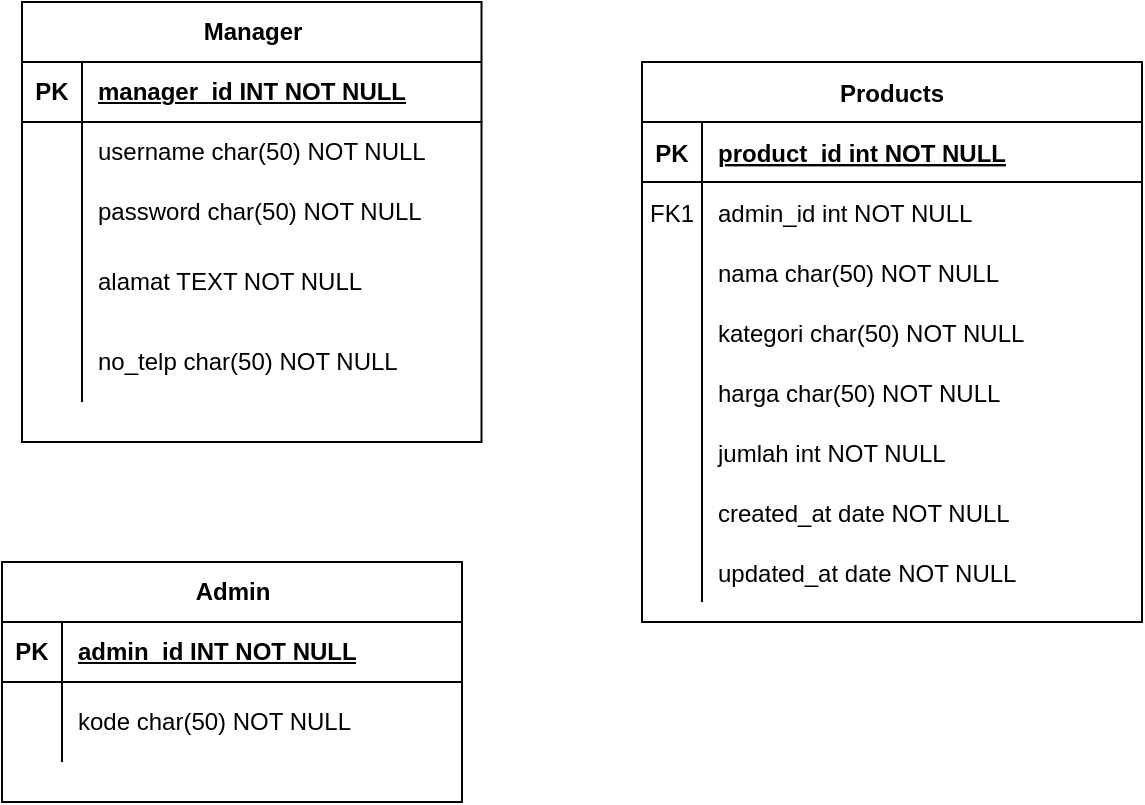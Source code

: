 <mxfile version="21.6.8" type="github">
  <diagram name="Page-1" id="DwZ2hVbEYJ-z6M0PyHZr">
    <mxGraphModel dx="886" dy="508" grid="1" gridSize="10" guides="1" tooltips="1" connect="1" arrows="1" fold="1" page="1" pageScale="1" pageWidth="850" pageHeight="1100" math="0" shadow="0">
      <root>
        <mxCell id="0" />
        <mxCell id="1" parent="0" />
        <mxCell id="pCdlJXHmo16XEO6BSeH--1" value="Products" style="shape=table;startSize=30;container=1;collapsible=1;childLayout=tableLayout;fixedRows=1;rowLines=0;fontStyle=1;align=center;resizeLast=1;" vertex="1" parent="1">
          <mxGeometry x="420" y="230" width="250" height="280" as="geometry" />
        </mxCell>
        <mxCell id="pCdlJXHmo16XEO6BSeH--2" value="" style="shape=partialRectangle;collapsible=0;dropTarget=0;pointerEvents=0;fillColor=none;points=[[0,0.5],[1,0.5]];portConstraint=eastwest;top=0;left=0;right=0;bottom=1;" vertex="1" parent="pCdlJXHmo16XEO6BSeH--1">
          <mxGeometry y="30" width="250" height="30" as="geometry" />
        </mxCell>
        <mxCell id="pCdlJXHmo16XEO6BSeH--3" value="PK" style="shape=partialRectangle;overflow=hidden;connectable=0;fillColor=none;top=0;left=0;bottom=0;right=0;fontStyle=1;" vertex="1" parent="pCdlJXHmo16XEO6BSeH--2">
          <mxGeometry width="30" height="30" as="geometry">
            <mxRectangle width="30" height="30" as="alternateBounds" />
          </mxGeometry>
        </mxCell>
        <mxCell id="pCdlJXHmo16XEO6BSeH--4" value="product_id int NOT NULL " style="shape=partialRectangle;overflow=hidden;connectable=0;fillColor=none;top=0;left=0;bottom=0;right=0;align=left;spacingLeft=6;fontStyle=5;" vertex="1" parent="pCdlJXHmo16XEO6BSeH--2">
          <mxGeometry x="30" width="220" height="30" as="geometry">
            <mxRectangle width="220" height="30" as="alternateBounds" />
          </mxGeometry>
        </mxCell>
        <mxCell id="pCdlJXHmo16XEO6BSeH--5" value="" style="shape=partialRectangle;collapsible=0;dropTarget=0;pointerEvents=0;fillColor=none;points=[[0,0.5],[1,0.5]];portConstraint=eastwest;top=0;left=0;right=0;bottom=0;" vertex="1" parent="pCdlJXHmo16XEO6BSeH--1">
          <mxGeometry y="60" width="250" height="30" as="geometry" />
        </mxCell>
        <mxCell id="pCdlJXHmo16XEO6BSeH--6" value="FK1" style="shape=partialRectangle;overflow=hidden;connectable=0;fillColor=none;top=0;left=0;bottom=0;right=0;" vertex="1" parent="pCdlJXHmo16XEO6BSeH--5">
          <mxGeometry width="30" height="30" as="geometry">
            <mxRectangle width="30" height="30" as="alternateBounds" />
          </mxGeometry>
        </mxCell>
        <mxCell id="pCdlJXHmo16XEO6BSeH--7" value="admin_id int NOT NULL" style="shape=partialRectangle;overflow=hidden;connectable=0;fillColor=none;top=0;left=0;bottom=0;right=0;align=left;spacingLeft=6;" vertex="1" parent="pCdlJXHmo16XEO6BSeH--5">
          <mxGeometry x="30" width="220" height="30" as="geometry">
            <mxRectangle width="220" height="30" as="alternateBounds" />
          </mxGeometry>
        </mxCell>
        <mxCell id="pCdlJXHmo16XEO6BSeH--8" value="" style="shape=partialRectangle;collapsible=0;dropTarget=0;pointerEvents=0;fillColor=none;points=[[0,0.5],[1,0.5]];portConstraint=eastwest;top=0;left=0;right=0;bottom=0;" vertex="1" parent="pCdlJXHmo16XEO6BSeH--1">
          <mxGeometry y="90" width="250" height="30" as="geometry" />
        </mxCell>
        <mxCell id="pCdlJXHmo16XEO6BSeH--9" value="" style="shape=partialRectangle;overflow=hidden;connectable=0;fillColor=none;top=0;left=0;bottom=0;right=0;" vertex="1" parent="pCdlJXHmo16XEO6BSeH--8">
          <mxGeometry width="30" height="30" as="geometry">
            <mxRectangle width="30" height="30" as="alternateBounds" />
          </mxGeometry>
        </mxCell>
        <mxCell id="pCdlJXHmo16XEO6BSeH--10" value="nama char(50) NOT NULL" style="shape=partialRectangle;overflow=hidden;connectable=0;fillColor=none;top=0;left=0;bottom=0;right=0;align=left;spacingLeft=6;" vertex="1" parent="pCdlJXHmo16XEO6BSeH--8">
          <mxGeometry x="30" width="220" height="30" as="geometry">
            <mxRectangle width="220" height="30" as="alternateBounds" />
          </mxGeometry>
        </mxCell>
        <mxCell id="pCdlJXHmo16XEO6BSeH--11" value="" style="shape=partialRectangle;collapsible=0;dropTarget=0;pointerEvents=0;fillColor=none;points=[[0,0.5],[1,0.5]];portConstraint=eastwest;top=0;left=0;right=0;bottom=0;" vertex="1" parent="pCdlJXHmo16XEO6BSeH--1">
          <mxGeometry y="120" width="250" height="30" as="geometry" />
        </mxCell>
        <mxCell id="pCdlJXHmo16XEO6BSeH--12" value="" style="shape=partialRectangle;overflow=hidden;connectable=0;fillColor=none;top=0;left=0;bottom=0;right=0;" vertex="1" parent="pCdlJXHmo16XEO6BSeH--11">
          <mxGeometry width="30" height="30" as="geometry">
            <mxRectangle width="30" height="30" as="alternateBounds" />
          </mxGeometry>
        </mxCell>
        <mxCell id="pCdlJXHmo16XEO6BSeH--13" value="kategori char(50) NOT NULL" style="shape=partialRectangle;overflow=hidden;connectable=0;fillColor=none;top=0;left=0;bottom=0;right=0;align=left;spacingLeft=6;" vertex="1" parent="pCdlJXHmo16XEO6BSeH--11">
          <mxGeometry x="30" width="220" height="30" as="geometry">
            <mxRectangle width="220" height="30" as="alternateBounds" />
          </mxGeometry>
        </mxCell>
        <mxCell id="pCdlJXHmo16XEO6BSeH--14" value="" style="shape=partialRectangle;collapsible=0;dropTarget=0;pointerEvents=0;fillColor=none;points=[[0,0.5],[1,0.5]];portConstraint=eastwest;top=0;left=0;right=0;bottom=0;" vertex="1" parent="pCdlJXHmo16XEO6BSeH--1">
          <mxGeometry y="150" width="250" height="30" as="geometry" />
        </mxCell>
        <mxCell id="pCdlJXHmo16XEO6BSeH--15" value="" style="shape=partialRectangle;overflow=hidden;connectable=0;fillColor=none;top=0;left=0;bottom=0;right=0;" vertex="1" parent="pCdlJXHmo16XEO6BSeH--14">
          <mxGeometry width="30" height="30" as="geometry">
            <mxRectangle width="30" height="30" as="alternateBounds" />
          </mxGeometry>
        </mxCell>
        <mxCell id="pCdlJXHmo16XEO6BSeH--16" value="harga char(50) NOT NULL" style="shape=partialRectangle;overflow=hidden;connectable=0;fillColor=none;top=0;left=0;bottom=0;right=0;align=left;spacingLeft=6;" vertex="1" parent="pCdlJXHmo16XEO6BSeH--14">
          <mxGeometry x="30" width="220" height="30" as="geometry">
            <mxRectangle width="220" height="30" as="alternateBounds" />
          </mxGeometry>
        </mxCell>
        <mxCell id="pCdlJXHmo16XEO6BSeH--17" value="" style="shape=partialRectangle;collapsible=0;dropTarget=0;pointerEvents=0;fillColor=none;points=[[0,0.5],[1,0.5]];portConstraint=eastwest;top=0;left=0;right=0;bottom=0;" vertex="1" parent="pCdlJXHmo16XEO6BSeH--1">
          <mxGeometry y="180" width="250" height="30" as="geometry" />
        </mxCell>
        <mxCell id="pCdlJXHmo16XEO6BSeH--18" value="" style="shape=partialRectangle;overflow=hidden;connectable=0;fillColor=none;top=0;left=0;bottom=0;right=0;" vertex="1" parent="pCdlJXHmo16XEO6BSeH--17">
          <mxGeometry width="30" height="30" as="geometry">
            <mxRectangle width="30" height="30" as="alternateBounds" />
          </mxGeometry>
        </mxCell>
        <mxCell id="pCdlJXHmo16XEO6BSeH--19" value="jumlah int NOT NULL" style="shape=partialRectangle;overflow=hidden;connectable=0;fillColor=none;top=0;left=0;bottom=0;right=0;align=left;spacingLeft=6;" vertex="1" parent="pCdlJXHmo16XEO6BSeH--17">
          <mxGeometry x="30" width="220" height="30" as="geometry">
            <mxRectangle width="220" height="30" as="alternateBounds" />
          </mxGeometry>
        </mxCell>
        <mxCell id="pCdlJXHmo16XEO6BSeH--20" value="" style="shape=partialRectangle;collapsible=0;dropTarget=0;pointerEvents=0;fillColor=none;points=[[0,0.5],[1,0.5]];portConstraint=eastwest;top=0;left=0;right=0;bottom=0;" vertex="1" parent="pCdlJXHmo16XEO6BSeH--1">
          <mxGeometry y="210" width="250" height="30" as="geometry" />
        </mxCell>
        <mxCell id="pCdlJXHmo16XEO6BSeH--21" value="" style="shape=partialRectangle;overflow=hidden;connectable=0;fillColor=none;top=0;left=0;bottom=0;right=0;" vertex="1" parent="pCdlJXHmo16XEO6BSeH--20">
          <mxGeometry width="30" height="30" as="geometry">
            <mxRectangle width="30" height="30" as="alternateBounds" />
          </mxGeometry>
        </mxCell>
        <mxCell id="pCdlJXHmo16XEO6BSeH--22" value="created_at date NOT NULL" style="shape=partialRectangle;overflow=hidden;connectable=0;fillColor=none;top=0;left=0;bottom=0;right=0;align=left;spacingLeft=6;" vertex="1" parent="pCdlJXHmo16XEO6BSeH--20">
          <mxGeometry x="30" width="220" height="30" as="geometry">
            <mxRectangle width="220" height="30" as="alternateBounds" />
          </mxGeometry>
        </mxCell>
        <mxCell id="pCdlJXHmo16XEO6BSeH--23" value="" style="shape=partialRectangle;collapsible=0;dropTarget=0;pointerEvents=0;fillColor=none;points=[[0,0.5],[1,0.5]];portConstraint=eastwest;top=0;left=0;right=0;bottom=0;" vertex="1" parent="pCdlJXHmo16XEO6BSeH--1">
          <mxGeometry y="240" width="250" height="30" as="geometry" />
        </mxCell>
        <mxCell id="pCdlJXHmo16XEO6BSeH--24" value="" style="shape=partialRectangle;overflow=hidden;connectable=0;fillColor=none;top=0;left=0;bottom=0;right=0;" vertex="1" parent="pCdlJXHmo16XEO6BSeH--23">
          <mxGeometry width="30" height="30" as="geometry">
            <mxRectangle width="30" height="30" as="alternateBounds" />
          </mxGeometry>
        </mxCell>
        <mxCell id="pCdlJXHmo16XEO6BSeH--25" value="updated_at date NOT NULL" style="shape=partialRectangle;overflow=hidden;connectable=0;fillColor=none;top=0;left=0;bottom=0;right=0;align=left;spacingLeft=6;" vertex="1" parent="pCdlJXHmo16XEO6BSeH--23">
          <mxGeometry x="30" width="220" height="30" as="geometry">
            <mxRectangle width="220" height="30" as="alternateBounds" />
          </mxGeometry>
        </mxCell>
        <mxCell id="pCdlJXHmo16XEO6BSeH--26" value="Manager" style="shape=table;startSize=30;container=1;collapsible=1;childLayout=tableLayout;fixedRows=1;rowLines=0;fontStyle=1;align=center;resizeLast=1;html=1;" vertex="1" parent="1">
          <mxGeometry x="110" y="200" width="229.75" height="220" as="geometry" />
        </mxCell>
        <mxCell id="pCdlJXHmo16XEO6BSeH--27" value="" style="shape=tableRow;horizontal=0;startSize=0;swimlaneHead=0;swimlaneBody=0;fillColor=none;collapsible=0;dropTarget=0;points=[[0,0.5],[1,0.5]];portConstraint=eastwest;top=0;left=0;right=0;bottom=1;" vertex="1" parent="pCdlJXHmo16XEO6BSeH--26">
          <mxGeometry y="30" width="229.75" height="30" as="geometry" />
        </mxCell>
        <mxCell id="pCdlJXHmo16XEO6BSeH--28" value="PK" style="shape=partialRectangle;connectable=0;fillColor=none;top=0;left=0;bottom=0;right=0;fontStyle=1;overflow=hidden;whiteSpace=wrap;html=1;" vertex="1" parent="pCdlJXHmo16XEO6BSeH--27">
          <mxGeometry width="30" height="30" as="geometry">
            <mxRectangle width="30" height="30" as="alternateBounds" />
          </mxGeometry>
        </mxCell>
        <mxCell id="pCdlJXHmo16XEO6BSeH--29" value="manager_id INT NOT NULL" style="shape=partialRectangle;connectable=0;fillColor=none;top=0;left=0;bottom=0;right=0;align=left;spacingLeft=6;fontStyle=5;overflow=hidden;whiteSpace=wrap;html=1;" vertex="1" parent="pCdlJXHmo16XEO6BSeH--27">
          <mxGeometry x="30" width="199.75" height="30" as="geometry">
            <mxRectangle width="199.75" height="30" as="alternateBounds" />
          </mxGeometry>
        </mxCell>
        <mxCell id="pCdlJXHmo16XEO6BSeH--30" value="" style="shape=tableRow;horizontal=0;startSize=0;swimlaneHead=0;swimlaneBody=0;fillColor=none;collapsible=0;dropTarget=0;points=[[0,0.5],[1,0.5]];portConstraint=eastwest;top=0;left=0;right=0;bottom=0;" vertex="1" parent="pCdlJXHmo16XEO6BSeH--26">
          <mxGeometry y="60" width="229.75" height="30" as="geometry" />
        </mxCell>
        <mxCell id="pCdlJXHmo16XEO6BSeH--31" value="" style="shape=partialRectangle;connectable=0;fillColor=none;top=0;left=0;bottom=0;right=0;editable=1;overflow=hidden;whiteSpace=wrap;html=1;" vertex="1" parent="pCdlJXHmo16XEO6BSeH--30">
          <mxGeometry width="30" height="30" as="geometry">
            <mxRectangle width="30" height="30" as="alternateBounds" />
          </mxGeometry>
        </mxCell>
        <mxCell id="pCdlJXHmo16XEO6BSeH--32" value="username char(50) NOT NULL" style="shape=partialRectangle;connectable=0;fillColor=none;top=0;left=0;bottom=0;right=0;align=left;spacingLeft=6;overflow=hidden;whiteSpace=wrap;html=1;" vertex="1" parent="pCdlJXHmo16XEO6BSeH--30">
          <mxGeometry x="30" width="199.75" height="30" as="geometry">
            <mxRectangle width="199.75" height="30" as="alternateBounds" />
          </mxGeometry>
        </mxCell>
        <mxCell id="pCdlJXHmo16XEO6BSeH--33" value="" style="shape=tableRow;horizontal=0;startSize=0;swimlaneHead=0;swimlaneBody=0;fillColor=none;collapsible=0;dropTarget=0;points=[[0,0.5],[1,0.5]];portConstraint=eastwest;top=0;left=0;right=0;bottom=0;" vertex="1" parent="pCdlJXHmo16XEO6BSeH--26">
          <mxGeometry y="90" width="229.75" height="30" as="geometry" />
        </mxCell>
        <mxCell id="pCdlJXHmo16XEO6BSeH--34" value="" style="shape=partialRectangle;connectable=0;fillColor=none;top=0;left=0;bottom=0;right=0;editable=1;overflow=hidden;whiteSpace=wrap;html=1;" vertex="1" parent="pCdlJXHmo16XEO6BSeH--33">
          <mxGeometry width="30" height="30" as="geometry">
            <mxRectangle width="30" height="30" as="alternateBounds" />
          </mxGeometry>
        </mxCell>
        <mxCell id="pCdlJXHmo16XEO6BSeH--35" value="password char(50) NOT NULL" style="shape=partialRectangle;connectable=0;fillColor=none;top=0;left=0;bottom=0;right=0;align=left;spacingLeft=6;overflow=hidden;whiteSpace=wrap;html=1;" vertex="1" parent="pCdlJXHmo16XEO6BSeH--33">
          <mxGeometry x="30" width="199.75" height="30" as="geometry">
            <mxRectangle width="199.75" height="30" as="alternateBounds" />
          </mxGeometry>
        </mxCell>
        <mxCell id="pCdlJXHmo16XEO6BSeH--36" value="" style="shape=tableRow;horizontal=0;startSize=0;swimlaneHead=0;swimlaneBody=0;fillColor=none;collapsible=0;dropTarget=0;points=[[0,0.5],[1,0.5]];portConstraint=eastwest;top=0;left=0;right=0;bottom=0;" vertex="1" parent="pCdlJXHmo16XEO6BSeH--26">
          <mxGeometry y="120" width="229.75" height="40" as="geometry" />
        </mxCell>
        <mxCell id="pCdlJXHmo16XEO6BSeH--37" value="" style="shape=partialRectangle;connectable=0;fillColor=none;top=0;left=0;bottom=0;right=0;editable=1;overflow=hidden;whiteSpace=wrap;html=1;" vertex="1" parent="pCdlJXHmo16XEO6BSeH--36">
          <mxGeometry width="30" height="40" as="geometry">
            <mxRectangle width="30" height="40" as="alternateBounds" />
          </mxGeometry>
        </mxCell>
        <mxCell id="pCdlJXHmo16XEO6BSeH--38" value="alamat TEXT NOT NULL" style="shape=partialRectangle;connectable=0;fillColor=none;top=0;left=0;bottom=0;right=0;align=left;spacingLeft=6;overflow=hidden;whiteSpace=wrap;html=1;" vertex="1" parent="pCdlJXHmo16XEO6BSeH--36">
          <mxGeometry x="30" width="199.75" height="40" as="geometry">
            <mxRectangle width="199.75" height="40" as="alternateBounds" />
          </mxGeometry>
        </mxCell>
        <mxCell id="pCdlJXHmo16XEO6BSeH--39" value="" style="shape=tableRow;horizontal=0;startSize=0;swimlaneHead=0;swimlaneBody=0;fillColor=none;collapsible=0;dropTarget=0;points=[[0,0.5],[1,0.5]];portConstraint=eastwest;top=0;left=0;right=0;bottom=0;" vertex="1" parent="pCdlJXHmo16XEO6BSeH--26">
          <mxGeometry y="160" width="229.75" height="40" as="geometry" />
        </mxCell>
        <mxCell id="pCdlJXHmo16XEO6BSeH--40" value="" style="shape=partialRectangle;connectable=0;fillColor=none;top=0;left=0;bottom=0;right=0;editable=1;overflow=hidden;whiteSpace=wrap;html=1;" vertex="1" parent="pCdlJXHmo16XEO6BSeH--39">
          <mxGeometry width="30" height="40" as="geometry">
            <mxRectangle width="30" height="40" as="alternateBounds" />
          </mxGeometry>
        </mxCell>
        <mxCell id="pCdlJXHmo16XEO6BSeH--41" value="no_telp char(50) NOT NULL" style="shape=partialRectangle;connectable=0;fillColor=none;top=0;left=0;bottom=0;right=0;align=left;spacingLeft=6;overflow=hidden;whiteSpace=wrap;html=1;" vertex="1" parent="pCdlJXHmo16XEO6BSeH--39">
          <mxGeometry x="30" width="199.75" height="40" as="geometry">
            <mxRectangle width="199.75" height="40" as="alternateBounds" />
          </mxGeometry>
        </mxCell>
        <mxCell id="pCdlJXHmo16XEO6BSeH--42" value="Admin" style="shape=table;startSize=30;container=1;collapsible=1;childLayout=tableLayout;fixedRows=1;rowLines=0;fontStyle=1;align=center;resizeLast=1;html=1;" vertex="1" parent="1">
          <mxGeometry x="100" y="480" width="230" height="120" as="geometry" />
        </mxCell>
        <mxCell id="pCdlJXHmo16XEO6BSeH--43" value="" style="shape=tableRow;horizontal=0;startSize=0;swimlaneHead=0;swimlaneBody=0;fillColor=none;collapsible=0;dropTarget=0;points=[[0,0.5],[1,0.5]];portConstraint=eastwest;top=0;left=0;right=0;bottom=1;" vertex="1" parent="pCdlJXHmo16XEO6BSeH--42">
          <mxGeometry y="30" width="230" height="30" as="geometry" />
        </mxCell>
        <mxCell id="pCdlJXHmo16XEO6BSeH--44" value="PK" style="shape=partialRectangle;connectable=0;fillColor=none;top=0;left=0;bottom=0;right=0;fontStyle=1;overflow=hidden;whiteSpace=wrap;html=1;" vertex="1" parent="pCdlJXHmo16XEO6BSeH--43">
          <mxGeometry width="30" height="30" as="geometry">
            <mxRectangle width="30" height="30" as="alternateBounds" />
          </mxGeometry>
        </mxCell>
        <mxCell id="pCdlJXHmo16XEO6BSeH--45" value="admin_id INT NOT NULL" style="shape=partialRectangle;connectable=0;fillColor=none;top=0;left=0;bottom=0;right=0;align=left;spacingLeft=6;fontStyle=5;overflow=hidden;whiteSpace=wrap;html=1;" vertex="1" parent="pCdlJXHmo16XEO6BSeH--43">
          <mxGeometry x="30" width="200" height="30" as="geometry">
            <mxRectangle width="200" height="30" as="alternateBounds" />
          </mxGeometry>
        </mxCell>
        <mxCell id="pCdlJXHmo16XEO6BSeH--46" value="" style="shape=tableRow;horizontal=0;startSize=0;swimlaneHead=0;swimlaneBody=0;fillColor=none;collapsible=0;dropTarget=0;points=[[0,0.5],[1,0.5]];portConstraint=eastwest;top=0;left=0;right=0;bottom=0;" vertex="1" parent="pCdlJXHmo16XEO6BSeH--42">
          <mxGeometry y="60" width="230" height="40" as="geometry" />
        </mxCell>
        <mxCell id="pCdlJXHmo16XEO6BSeH--47" value="" style="shape=partialRectangle;connectable=0;fillColor=none;top=0;left=0;bottom=0;right=0;editable=1;overflow=hidden;whiteSpace=wrap;html=1;" vertex="1" parent="pCdlJXHmo16XEO6BSeH--46">
          <mxGeometry width="30" height="40" as="geometry">
            <mxRectangle width="30" height="40" as="alternateBounds" />
          </mxGeometry>
        </mxCell>
        <mxCell id="pCdlJXHmo16XEO6BSeH--48" value="kode char(50) NOT NULL" style="shape=partialRectangle;connectable=0;fillColor=none;top=0;left=0;bottom=0;right=0;align=left;spacingLeft=6;overflow=hidden;whiteSpace=wrap;html=1;" vertex="1" parent="pCdlJXHmo16XEO6BSeH--46">
          <mxGeometry x="30" width="200" height="40" as="geometry">
            <mxRectangle width="200" height="40" as="alternateBounds" />
          </mxGeometry>
        </mxCell>
      </root>
    </mxGraphModel>
  </diagram>
</mxfile>
